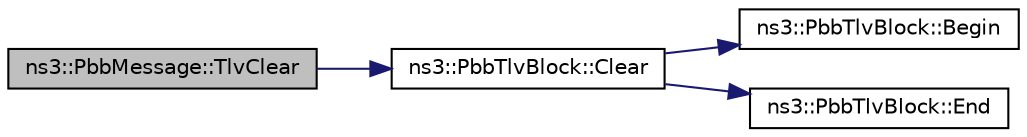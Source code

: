 digraph "ns3::PbbMessage::TlvClear"
{
 // LATEX_PDF_SIZE
  edge [fontname="Helvetica",fontsize="10",labelfontname="Helvetica",labelfontsize="10"];
  node [fontname="Helvetica",fontsize="10",shape=record];
  rankdir="LR";
  Node1 [label="ns3::PbbMessage::TlvClear",height=0.2,width=0.4,color="black", fillcolor="grey75", style="filled", fontcolor="black",tooltip="Removes all message TLVs from this block."];
  Node1 -> Node2 [color="midnightblue",fontsize="10",style="solid",fontname="Helvetica"];
  Node2 [label="ns3::PbbTlvBlock::Clear",height=0.2,width=0.4,color="black", fillcolor="white", style="filled",URL="$classns3_1_1_pbb_tlv_block.html#a1b1afdc788fab87d517c3edc1c55a9e5",tooltip="Removes all TLVs from this block."];
  Node2 -> Node3 [color="midnightblue",fontsize="10",style="solid",fontname="Helvetica"];
  Node3 [label="ns3::PbbTlvBlock::Begin",height=0.2,width=0.4,color="black", fillcolor="white", style="filled",URL="$classns3_1_1_pbb_tlv_block.html#acba5eb3e92a600a4efcd087cee4d0768",tooltip=" "];
  Node2 -> Node4 [color="midnightblue",fontsize="10",style="solid",fontname="Helvetica"];
  Node4 [label="ns3::PbbTlvBlock::End",height=0.2,width=0.4,color="black", fillcolor="white", style="filled",URL="$classns3_1_1_pbb_tlv_block.html#a5c9d6c71ab0e3776ee45835b699aae20",tooltip=" "];
}
